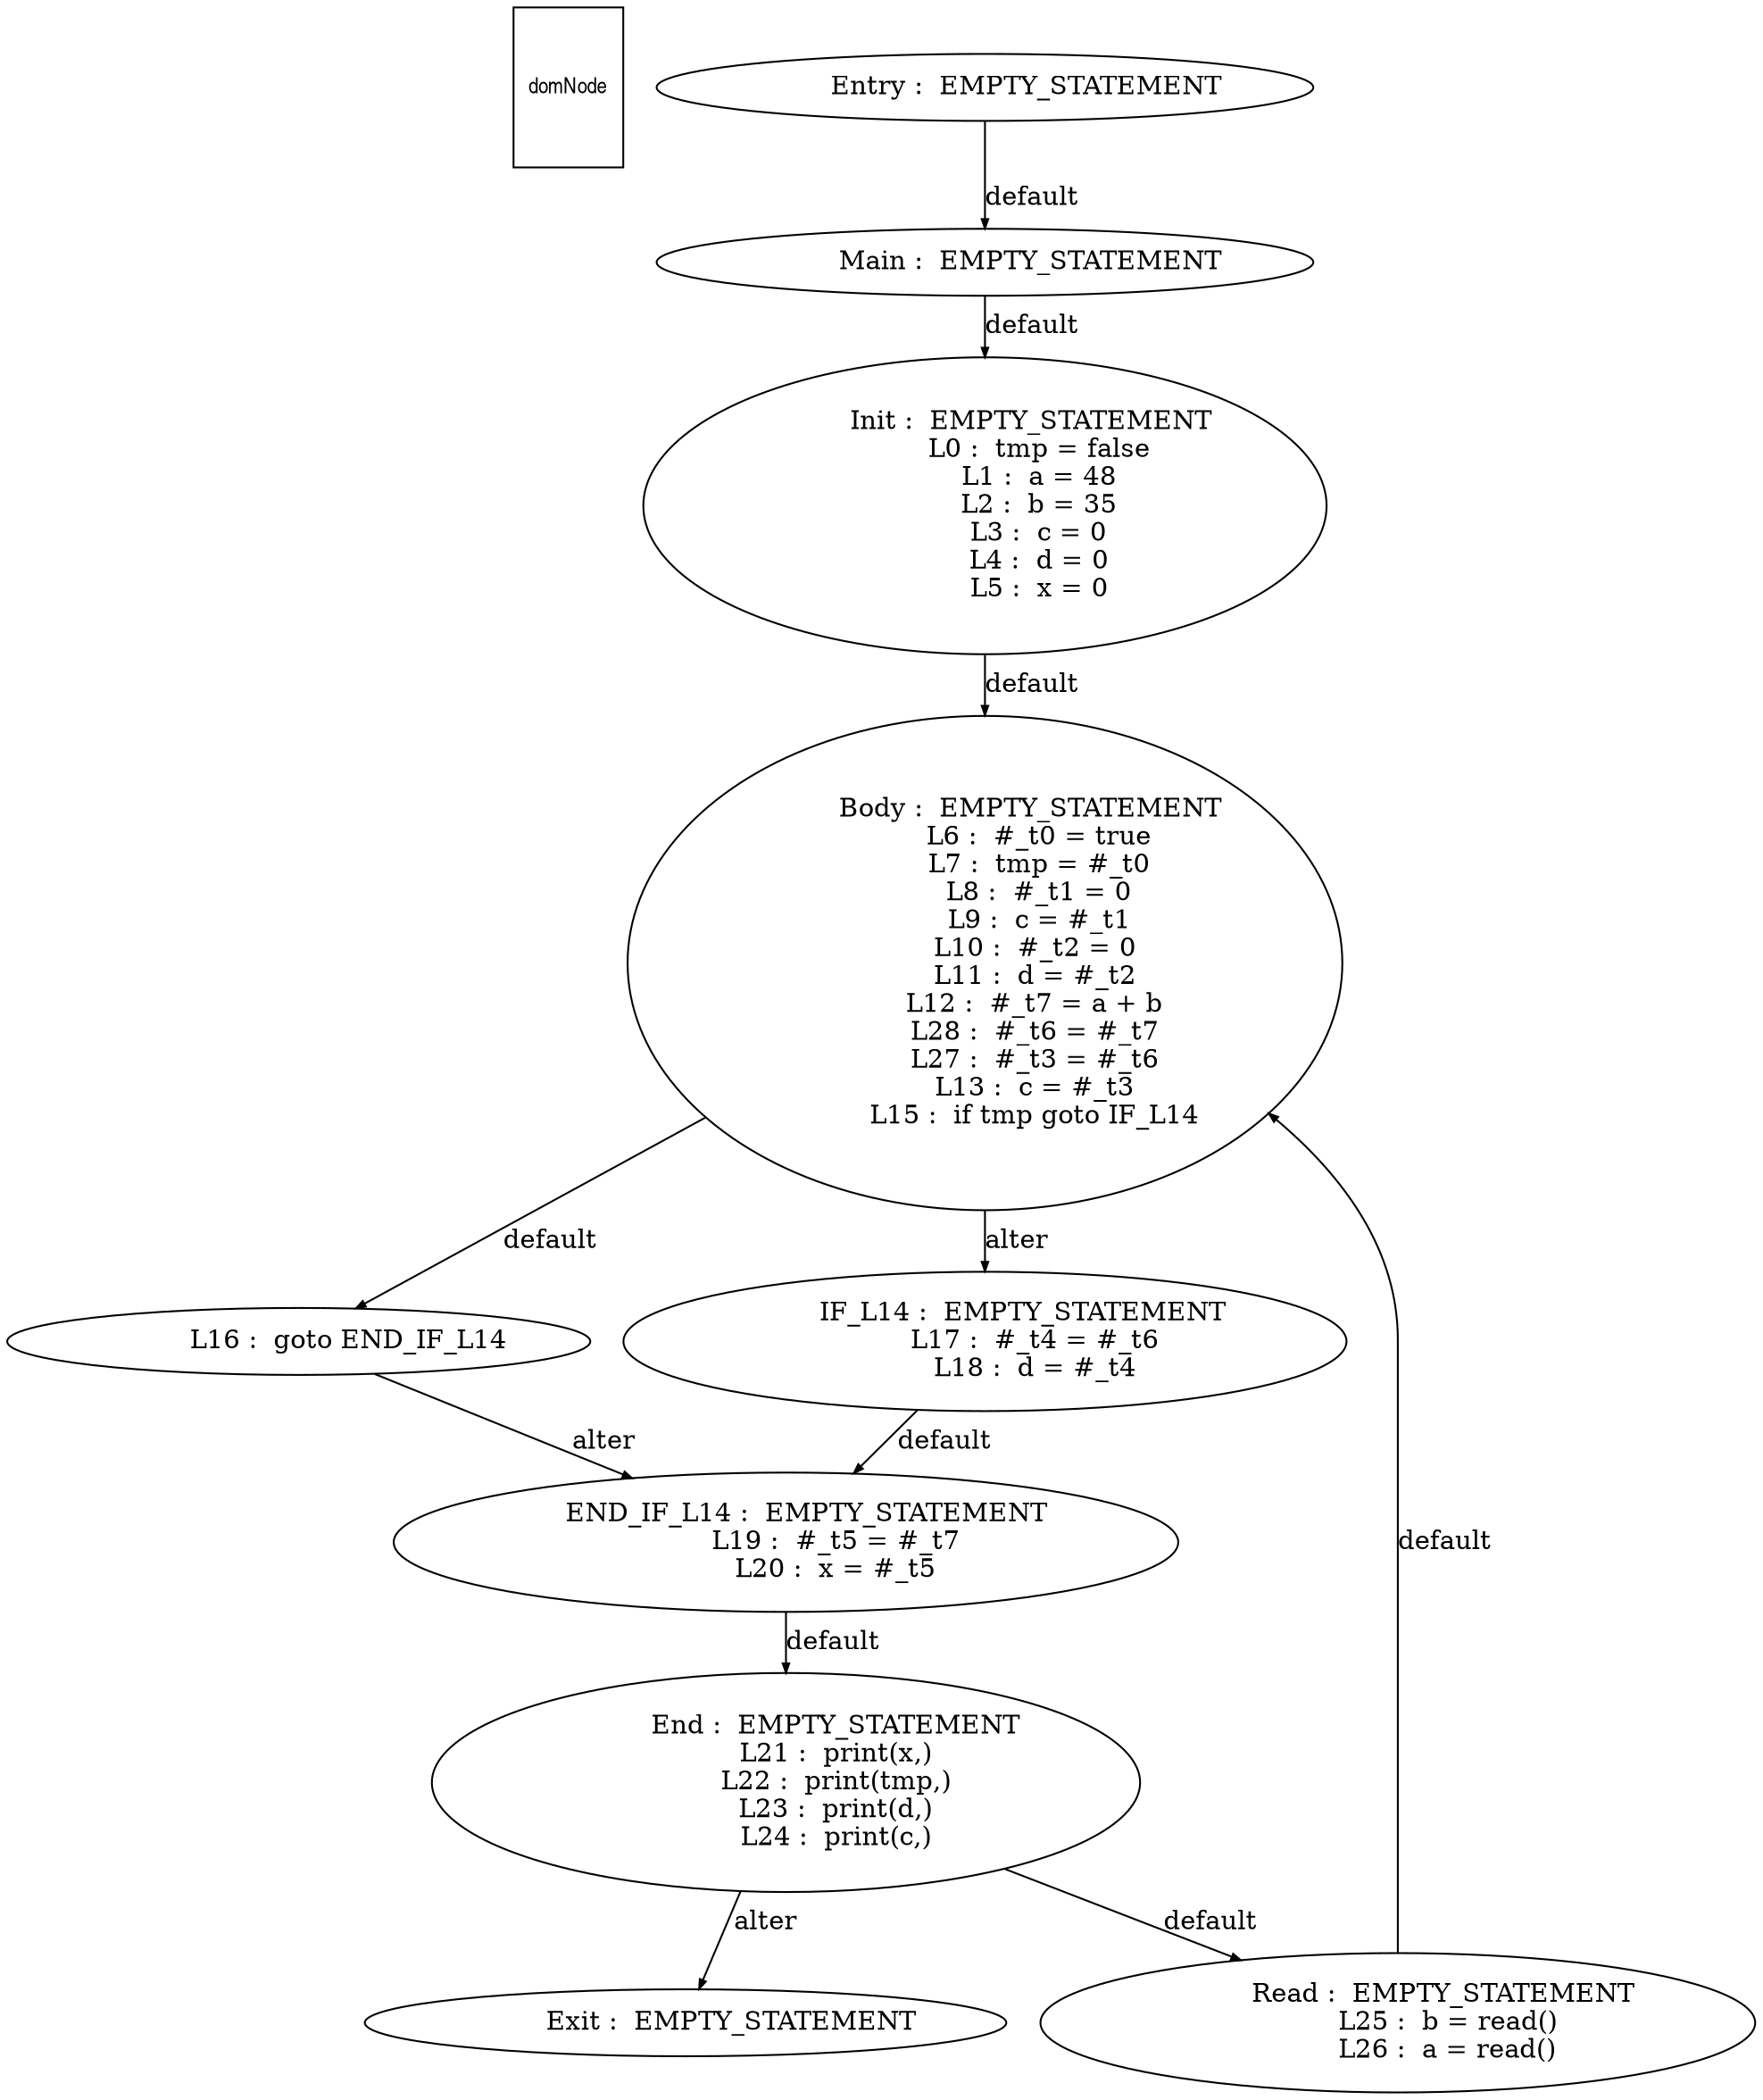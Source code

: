 digraph G {
  ranksep=.25;
  edge [arrowsize=.5]
  domNode [shape=rectangle, fontname="ArialNarrow",
        fontsize=12,  height=1.2];
  "           Main :  EMPTY_STATEMENT
"; "           Init :  EMPTY_STATEMENT
             L0 :  tmp = false
             L1 :  a = 48
             L2 :  b = 35
             L3 :  c = 0
             L4 :  d = 0
             L5 :  x = 0
"; "           Body :  EMPTY_STATEMENT
             L6 :  #_t0 = true
             L7 :  tmp = #_t0
             L8 :  #_t1 = 0
             L9 :  c = #_t1
            L10 :  #_t2 = 0
            L11 :  d = #_t2
            L12 :  #_t7 = a + b
            L28 :  #_t6 = #_t7
            L27 :  #_t3 = #_t6
            L13 :  c = #_t3
            L15 :  if tmp goto IF_L14
"; "            L16 :  goto END_IF_L14
"; "         IF_L14 :  EMPTY_STATEMENT
            L17 :  #_t4 = #_t6
            L18 :  d = #_t4
"; "     END_IF_L14 :  EMPTY_STATEMENT
            L19 :  #_t5 = #_t7
            L20 :  x = #_t5
"; "          Entry :  EMPTY_STATEMENT
"; "            End :  EMPTY_STATEMENT
            L21 :  print(x,)
            L22 :  print(tmp,)
            L23 :  print(d,)
            L24 :  print(c,)
"; "           Exit :  EMPTY_STATEMENT
"; "           Read :  EMPTY_STATEMENT
            L25 :  b = read()
            L26 :  a = read()
"; 
  "           Main :  EMPTY_STATEMENT
" -> "           Init :  EMPTY_STATEMENT
             L0 :  tmp = false
             L1 :  a = 48
             L2 :  b = 35
             L3 :  c = 0
             L4 :  d = 0
             L5 :  x = 0
"  [label="default"];
  "           Init :  EMPTY_STATEMENT
             L0 :  tmp = false
             L1 :  a = 48
             L2 :  b = 35
             L3 :  c = 0
             L4 :  d = 0
             L5 :  x = 0
" -> "           Body :  EMPTY_STATEMENT
             L6 :  #_t0 = true
             L7 :  tmp = #_t0
             L8 :  #_t1 = 0
             L9 :  c = #_t1
            L10 :  #_t2 = 0
            L11 :  d = #_t2
            L12 :  #_t7 = a + b
            L28 :  #_t6 = #_t7
            L27 :  #_t3 = #_t6
            L13 :  c = #_t3
            L15 :  if tmp goto IF_L14
"  [label="default"];
  "           Body :  EMPTY_STATEMENT
             L6 :  #_t0 = true
             L7 :  tmp = #_t0
             L8 :  #_t1 = 0
             L9 :  c = #_t1
            L10 :  #_t2 = 0
            L11 :  d = #_t2
            L12 :  #_t7 = a + b
            L28 :  #_t6 = #_t7
            L27 :  #_t3 = #_t6
            L13 :  c = #_t3
            L15 :  if tmp goto IF_L14
" -> "            L16 :  goto END_IF_L14
"  [label="default"];
  "           Body :  EMPTY_STATEMENT
             L6 :  #_t0 = true
             L7 :  tmp = #_t0
             L8 :  #_t1 = 0
             L9 :  c = #_t1
            L10 :  #_t2 = 0
            L11 :  d = #_t2
            L12 :  #_t7 = a + b
            L28 :  #_t6 = #_t7
            L27 :  #_t3 = #_t6
            L13 :  c = #_t3
            L15 :  if tmp goto IF_L14
" -> "         IF_L14 :  EMPTY_STATEMENT
            L17 :  #_t4 = #_t6
            L18 :  d = #_t4
"  [label="alter"];
  "            L16 :  goto END_IF_L14
" -> "     END_IF_L14 :  EMPTY_STATEMENT
            L19 :  #_t5 = #_t7
            L20 :  x = #_t5
"  [label="alter"];
  "         IF_L14 :  EMPTY_STATEMENT
            L17 :  #_t4 = #_t6
            L18 :  d = #_t4
" -> "     END_IF_L14 :  EMPTY_STATEMENT
            L19 :  #_t5 = #_t7
            L20 :  x = #_t5
"  [label="default"];
  "     END_IF_L14 :  EMPTY_STATEMENT
            L19 :  #_t5 = #_t7
            L20 :  x = #_t5
" -> "            End :  EMPTY_STATEMENT
            L21 :  print(x,)
            L22 :  print(tmp,)
            L23 :  print(d,)
            L24 :  print(c,)
"  [label="default"];
  "          Entry :  EMPTY_STATEMENT
" -> "           Main :  EMPTY_STATEMENT
"  [label="default"];
  "            End :  EMPTY_STATEMENT
            L21 :  print(x,)
            L22 :  print(tmp,)
            L23 :  print(d,)
            L24 :  print(c,)
" -> "           Read :  EMPTY_STATEMENT
            L25 :  b = read()
            L26 :  a = read()
"  [label="default"];
  "            End :  EMPTY_STATEMENT
            L21 :  print(x,)
            L22 :  print(tmp,)
            L23 :  print(d,)
            L24 :  print(c,)
" -> "           Exit :  EMPTY_STATEMENT
"  [label="alter"];
  "           Read :  EMPTY_STATEMENT
            L25 :  b = read()
            L26 :  a = read()
" -> "           Body :  EMPTY_STATEMENT
             L6 :  #_t0 = true
             L7 :  tmp = #_t0
             L8 :  #_t1 = 0
             L9 :  c = #_t1
            L10 :  #_t2 = 0
            L11 :  d = #_t2
            L12 :  #_t7 = a + b
            L28 :  #_t6 = #_t7
            L27 :  #_t3 = #_t6
            L13 :  c = #_t3
            L15 :  if tmp goto IF_L14
"  [label="default"];
}
